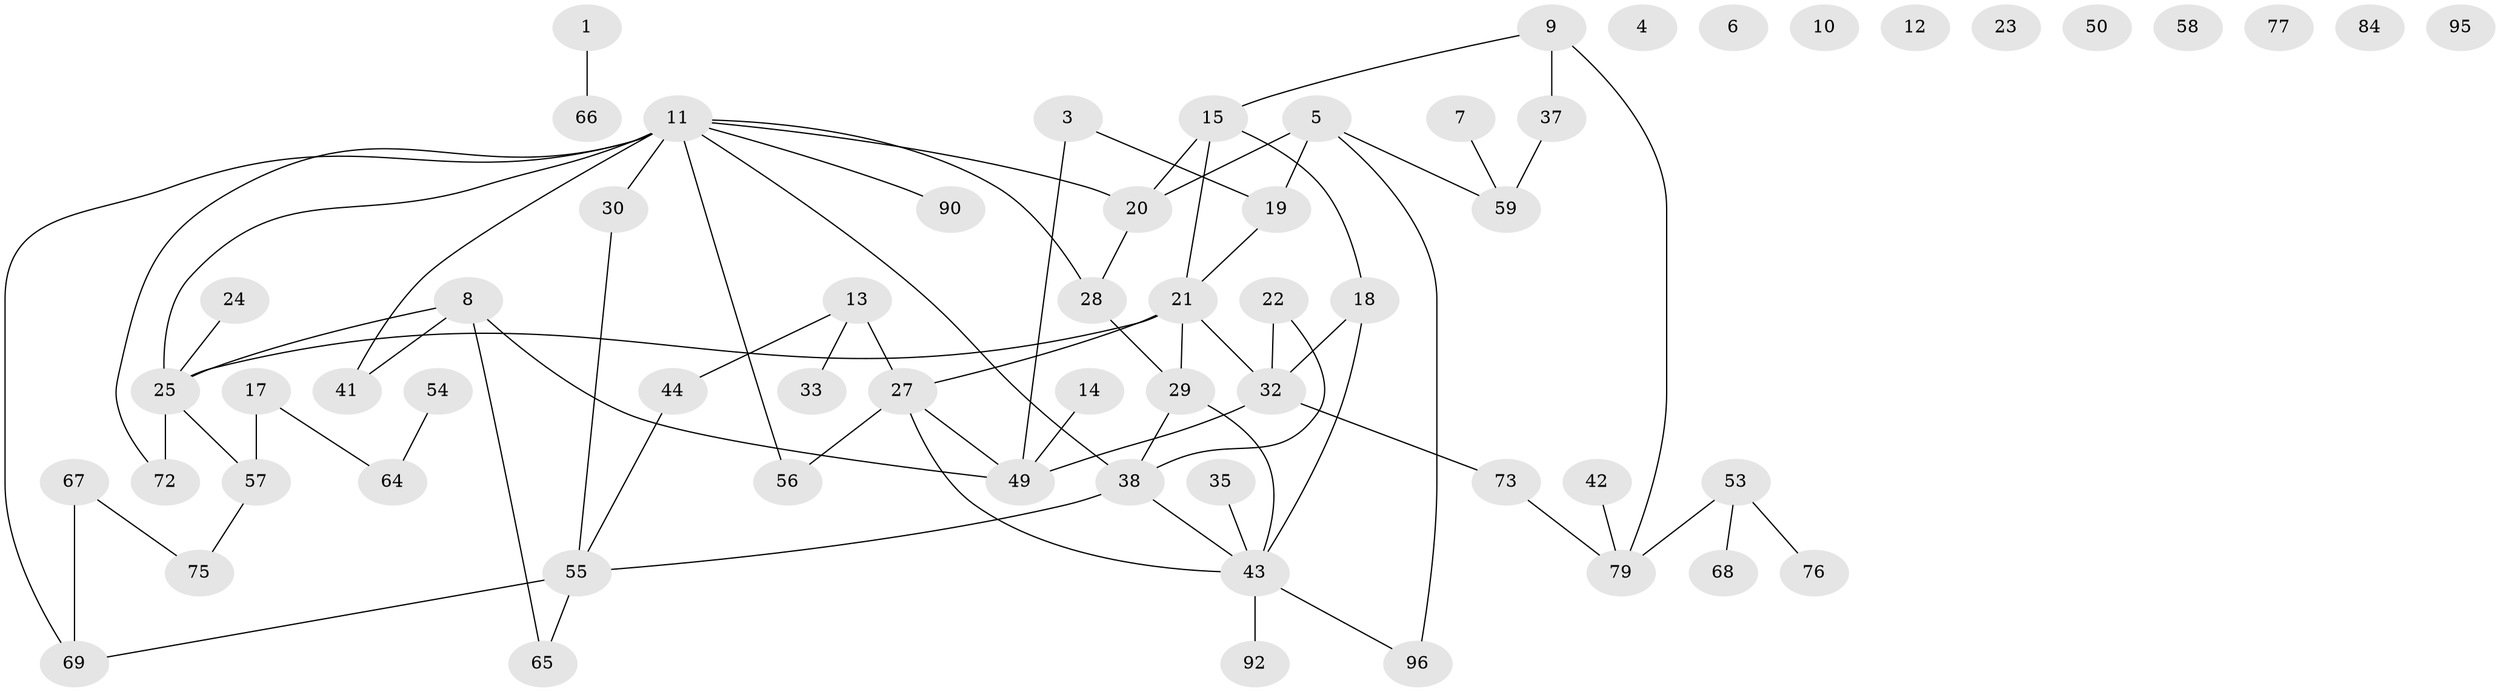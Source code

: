 // original degree distribution, {2: 0.23958333333333334, 1: 0.25, 4: 0.09375, 0: 0.08333333333333333, 3: 0.2604166666666667, 6: 0.020833333333333332, 5: 0.052083333333333336}
// Generated by graph-tools (version 1.1) at 2025/41/03/06/25 10:41:21]
// undirected, 62 vertices, 74 edges
graph export_dot {
graph [start="1"]
  node [color=gray90,style=filled];
  1 [super="+2"];
  3 [super="+63"];
  4 [super="+86"];
  5;
  6;
  7;
  8 [super="+60"];
  9 [super="+34"];
  10 [super="+74"];
  11 [super="+16"];
  12;
  13 [super="+45"];
  14;
  15;
  17 [super="+46"];
  18 [super="+70"];
  19 [super="+26"];
  20 [super="+52"];
  21 [super="+40"];
  22 [super="+93"];
  23;
  24 [super="+83"];
  25 [super="+48"];
  27 [super="+78"];
  28;
  29 [super="+39"];
  30 [super="+31"];
  32 [super="+36"];
  33;
  35 [super="+47"];
  37 [super="+51"];
  38;
  41 [super="+82"];
  42;
  43 [super="+91"];
  44 [super="+61"];
  49 [super="+62"];
  50;
  53 [super="+85"];
  54;
  55 [super="+94"];
  56;
  57 [super="+89"];
  58;
  59 [super="+87"];
  64;
  65;
  66;
  67 [super="+71"];
  68 [super="+80"];
  69 [super="+81"];
  72;
  73;
  75;
  76;
  77;
  79 [super="+88"];
  84;
  90;
  92;
  95;
  96;
  1 -- 66;
  3 -- 19;
  3 -- 49;
  5 -- 19;
  5 -- 59;
  5 -- 96;
  5 -- 20;
  7 -- 59;
  8 -- 25;
  8 -- 65;
  8 -- 41;
  8 -- 49;
  9 -- 15;
  9 -- 79;
  9 -- 37;
  11 -- 20;
  11 -- 72;
  11 -- 90;
  11 -- 38;
  11 -- 56;
  11 -- 41;
  11 -- 28;
  11 -- 30;
  11 -- 25;
  11 -- 69;
  13 -- 33;
  13 -- 27 [weight=2];
  13 -- 44;
  14 -- 49;
  15 -- 20;
  15 -- 21;
  15 -- 18;
  17 -- 57;
  17 -- 64;
  18 -- 32;
  18 -- 43;
  19 -- 21;
  20 -- 28;
  21 -- 27;
  21 -- 29;
  21 -- 25;
  21 -- 32;
  22 -- 32;
  22 -- 38;
  24 -- 25;
  25 -- 57;
  25 -- 72;
  27 -- 43;
  27 -- 49;
  27 -- 56;
  28 -- 29;
  29 -- 43;
  29 -- 38;
  30 -- 55;
  32 -- 73;
  32 -- 49;
  35 -- 43;
  37 -- 59;
  38 -- 55;
  38 -- 43;
  42 -- 79;
  43 -- 96;
  43 -- 92;
  44 -- 55;
  53 -- 76;
  53 -- 68;
  53 -- 79;
  54 -- 64;
  55 -- 65;
  55 -- 69;
  57 -- 75;
  67 -- 75;
  67 -- 69;
  73 -- 79;
}

